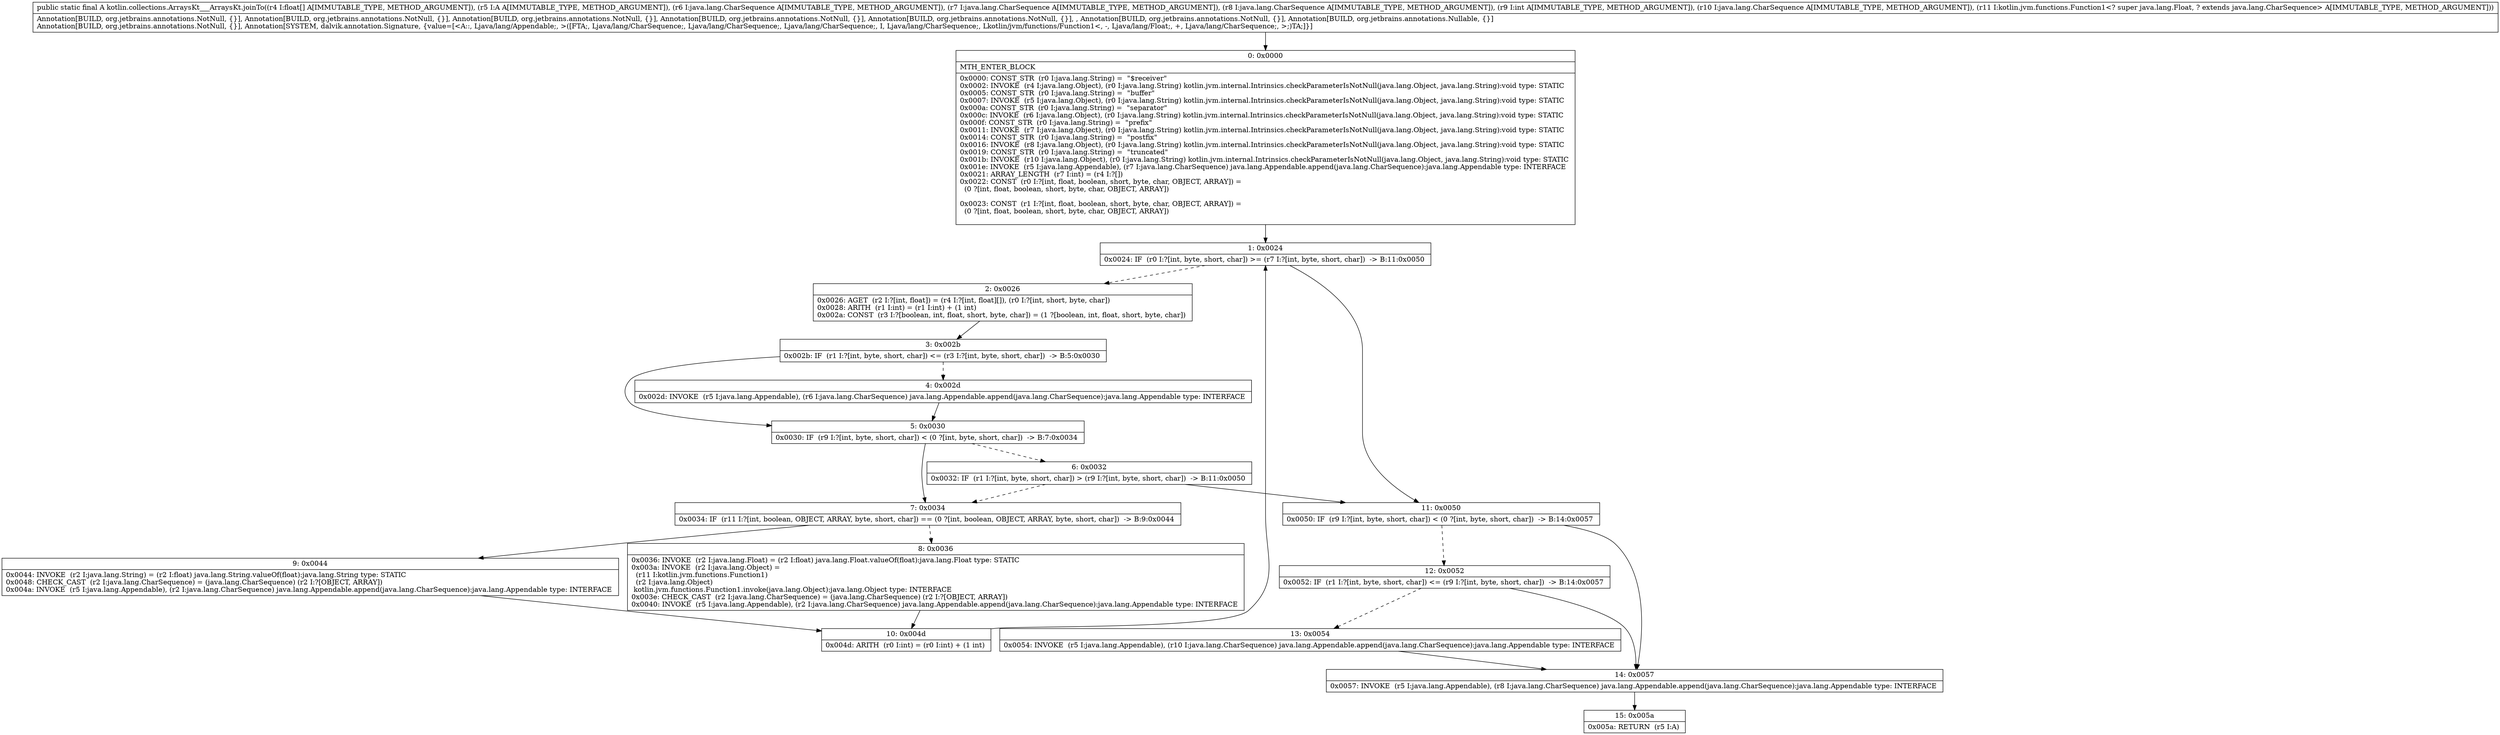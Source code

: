 digraph "CFG forkotlin.collections.ArraysKt___ArraysKt.joinTo([FLjava\/lang\/Appendable;Ljava\/lang\/CharSequence;Ljava\/lang\/CharSequence;Ljava\/lang\/CharSequence;ILjava\/lang\/CharSequence;Lkotlin\/jvm\/functions\/Function1;)Ljava\/lang\/Appendable;" {
Node_0 [shape=record,label="{0\:\ 0x0000|MTH_ENTER_BLOCK\l|0x0000: CONST_STR  (r0 I:java.lang.String) =  \"$receiver\" \l0x0002: INVOKE  (r4 I:java.lang.Object), (r0 I:java.lang.String) kotlin.jvm.internal.Intrinsics.checkParameterIsNotNull(java.lang.Object, java.lang.String):void type: STATIC \l0x0005: CONST_STR  (r0 I:java.lang.String) =  \"buffer\" \l0x0007: INVOKE  (r5 I:java.lang.Object), (r0 I:java.lang.String) kotlin.jvm.internal.Intrinsics.checkParameterIsNotNull(java.lang.Object, java.lang.String):void type: STATIC \l0x000a: CONST_STR  (r0 I:java.lang.String) =  \"separator\" \l0x000c: INVOKE  (r6 I:java.lang.Object), (r0 I:java.lang.String) kotlin.jvm.internal.Intrinsics.checkParameterIsNotNull(java.lang.Object, java.lang.String):void type: STATIC \l0x000f: CONST_STR  (r0 I:java.lang.String) =  \"prefix\" \l0x0011: INVOKE  (r7 I:java.lang.Object), (r0 I:java.lang.String) kotlin.jvm.internal.Intrinsics.checkParameterIsNotNull(java.lang.Object, java.lang.String):void type: STATIC \l0x0014: CONST_STR  (r0 I:java.lang.String) =  \"postfix\" \l0x0016: INVOKE  (r8 I:java.lang.Object), (r0 I:java.lang.String) kotlin.jvm.internal.Intrinsics.checkParameterIsNotNull(java.lang.Object, java.lang.String):void type: STATIC \l0x0019: CONST_STR  (r0 I:java.lang.String) =  \"truncated\" \l0x001b: INVOKE  (r10 I:java.lang.Object), (r0 I:java.lang.String) kotlin.jvm.internal.Intrinsics.checkParameterIsNotNull(java.lang.Object, java.lang.String):void type: STATIC \l0x001e: INVOKE  (r5 I:java.lang.Appendable), (r7 I:java.lang.CharSequence) java.lang.Appendable.append(java.lang.CharSequence):java.lang.Appendable type: INTERFACE \l0x0021: ARRAY_LENGTH  (r7 I:int) = (r4 I:?[]) \l0x0022: CONST  (r0 I:?[int, float, boolean, short, byte, char, OBJECT, ARRAY]) = \l  (0 ?[int, float, boolean, short, byte, char, OBJECT, ARRAY])\l \l0x0023: CONST  (r1 I:?[int, float, boolean, short, byte, char, OBJECT, ARRAY]) = \l  (0 ?[int, float, boolean, short, byte, char, OBJECT, ARRAY])\l \l}"];
Node_1 [shape=record,label="{1\:\ 0x0024|0x0024: IF  (r0 I:?[int, byte, short, char]) \>= (r7 I:?[int, byte, short, char])  \-\> B:11:0x0050 \l}"];
Node_2 [shape=record,label="{2\:\ 0x0026|0x0026: AGET  (r2 I:?[int, float]) = (r4 I:?[int, float][]), (r0 I:?[int, short, byte, char]) \l0x0028: ARITH  (r1 I:int) = (r1 I:int) + (1 int) \l0x002a: CONST  (r3 I:?[boolean, int, float, short, byte, char]) = (1 ?[boolean, int, float, short, byte, char]) \l}"];
Node_3 [shape=record,label="{3\:\ 0x002b|0x002b: IF  (r1 I:?[int, byte, short, char]) \<= (r3 I:?[int, byte, short, char])  \-\> B:5:0x0030 \l}"];
Node_4 [shape=record,label="{4\:\ 0x002d|0x002d: INVOKE  (r5 I:java.lang.Appendable), (r6 I:java.lang.CharSequence) java.lang.Appendable.append(java.lang.CharSequence):java.lang.Appendable type: INTERFACE \l}"];
Node_5 [shape=record,label="{5\:\ 0x0030|0x0030: IF  (r9 I:?[int, byte, short, char]) \< (0 ?[int, byte, short, char])  \-\> B:7:0x0034 \l}"];
Node_6 [shape=record,label="{6\:\ 0x0032|0x0032: IF  (r1 I:?[int, byte, short, char]) \> (r9 I:?[int, byte, short, char])  \-\> B:11:0x0050 \l}"];
Node_7 [shape=record,label="{7\:\ 0x0034|0x0034: IF  (r11 I:?[int, boolean, OBJECT, ARRAY, byte, short, char]) == (0 ?[int, boolean, OBJECT, ARRAY, byte, short, char])  \-\> B:9:0x0044 \l}"];
Node_8 [shape=record,label="{8\:\ 0x0036|0x0036: INVOKE  (r2 I:java.lang.Float) = (r2 I:float) java.lang.Float.valueOf(float):java.lang.Float type: STATIC \l0x003a: INVOKE  (r2 I:java.lang.Object) = \l  (r11 I:kotlin.jvm.functions.Function1)\l  (r2 I:java.lang.Object)\l kotlin.jvm.functions.Function1.invoke(java.lang.Object):java.lang.Object type: INTERFACE \l0x003e: CHECK_CAST  (r2 I:java.lang.CharSequence) = (java.lang.CharSequence) (r2 I:?[OBJECT, ARRAY]) \l0x0040: INVOKE  (r5 I:java.lang.Appendable), (r2 I:java.lang.CharSequence) java.lang.Appendable.append(java.lang.CharSequence):java.lang.Appendable type: INTERFACE \l}"];
Node_9 [shape=record,label="{9\:\ 0x0044|0x0044: INVOKE  (r2 I:java.lang.String) = (r2 I:float) java.lang.String.valueOf(float):java.lang.String type: STATIC \l0x0048: CHECK_CAST  (r2 I:java.lang.CharSequence) = (java.lang.CharSequence) (r2 I:?[OBJECT, ARRAY]) \l0x004a: INVOKE  (r5 I:java.lang.Appendable), (r2 I:java.lang.CharSequence) java.lang.Appendable.append(java.lang.CharSequence):java.lang.Appendable type: INTERFACE \l}"];
Node_10 [shape=record,label="{10\:\ 0x004d|0x004d: ARITH  (r0 I:int) = (r0 I:int) + (1 int) \l}"];
Node_11 [shape=record,label="{11\:\ 0x0050|0x0050: IF  (r9 I:?[int, byte, short, char]) \< (0 ?[int, byte, short, char])  \-\> B:14:0x0057 \l}"];
Node_12 [shape=record,label="{12\:\ 0x0052|0x0052: IF  (r1 I:?[int, byte, short, char]) \<= (r9 I:?[int, byte, short, char])  \-\> B:14:0x0057 \l}"];
Node_13 [shape=record,label="{13\:\ 0x0054|0x0054: INVOKE  (r5 I:java.lang.Appendable), (r10 I:java.lang.CharSequence) java.lang.Appendable.append(java.lang.CharSequence):java.lang.Appendable type: INTERFACE \l}"];
Node_14 [shape=record,label="{14\:\ 0x0057|0x0057: INVOKE  (r5 I:java.lang.Appendable), (r8 I:java.lang.CharSequence) java.lang.Appendable.append(java.lang.CharSequence):java.lang.Appendable type: INTERFACE \l}"];
Node_15 [shape=record,label="{15\:\ 0x005a|0x005a: RETURN  (r5 I:A) \l}"];
MethodNode[shape=record,label="{public static final A kotlin.collections.ArraysKt___ArraysKt.joinTo((r4 I:float[] A[IMMUTABLE_TYPE, METHOD_ARGUMENT]), (r5 I:A A[IMMUTABLE_TYPE, METHOD_ARGUMENT]), (r6 I:java.lang.CharSequence A[IMMUTABLE_TYPE, METHOD_ARGUMENT]), (r7 I:java.lang.CharSequence A[IMMUTABLE_TYPE, METHOD_ARGUMENT]), (r8 I:java.lang.CharSequence A[IMMUTABLE_TYPE, METHOD_ARGUMENT]), (r9 I:int A[IMMUTABLE_TYPE, METHOD_ARGUMENT]), (r10 I:java.lang.CharSequence A[IMMUTABLE_TYPE, METHOD_ARGUMENT]), (r11 I:kotlin.jvm.functions.Function1\<? super java.lang.Float, ? extends java.lang.CharSequence\> A[IMMUTABLE_TYPE, METHOD_ARGUMENT]))  | Annotation[BUILD, org.jetbrains.annotations.NotNull, \{\}], Annotation[BUILD, org.jetbrains.annotations.NotNull, \{\}], Annotation[BUILD, org.jetbrains.annotations.NotNull, \{\}], Annotation[BUILD, org.jetbrains.annotations.NotNull, \{\}], Annotation[BUILD, org.jetbrains.annotations.NotNull, \{\}], , Annotation[BUILD, org.jetbrains.annotations.NotNull, \{\}], Annotation[BUILD, org.jetbrains.annotations.Nullable, \{\}]\lAnnotation[BUILD, org.jetbrains.annotations.NotNull, \{\}], Annotation[SYSTEM, dalvik.annotation.Signature, \{value=[\<A::, Ljava\/lang\/Appendable;, \>([FTA;, Ljava\/lang\/CharSequence;, Ljava\/lang\/CharSequence;, Ljava\/lang\/CharSequence;, I, Ljava\/lang\/CharSequence;, Lkotlin\/jvm\/functions\/Function1\<, \-, Ljava\/lang\/Float;, +, Ljava\/lang\/CharSequence;, \>;)TA;]\}]\l}"];
MethodNode -> Node_0;
Node_0 -> Node_1;
Node_1 -> Node_2[style=dashed];
Node_1 -> Node_11;
Node_2 -> Node_3;
Node_3 -> Node_4[style=dashed];
Node_3 -> Node_5;
Node_4 -> Node_5;
Node_5 -> Node_6[style=dashed];
Node_5 -> Node_7;
Node_6 -> Node_7[style=dashed];
Node_6 -> Node_11;
Node_7 -> Node_8[style=dashed];
Node_7 -> Node_9;
Node_8 -> Node_10;
Node_9 -> Node_10;
Node_10 -> Node_1;
Node_11 -> Node_12[style=dashed];
Node_11 -> Node_14;
Node_12 -> Node_13[style=dashed];
Node_12 -> Node_14;
Node_13 -> Node_14;
Node_14 -> Node_15;
}


